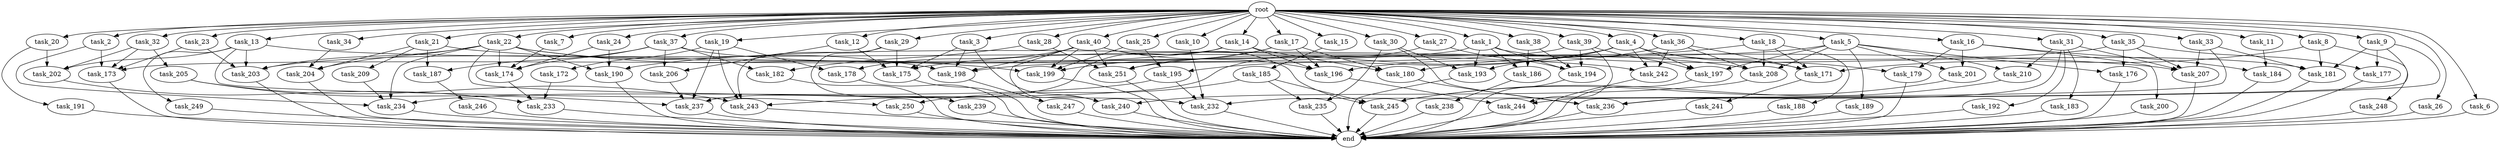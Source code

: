 digraph G {
  root [size="0.000000"];
  task_11 [size="1024.000000"];
  task_234 [size="876173328384.000000"];
  task_239 [size="137438953472.000000"];
  task_233 [size="876173328384.000000"];
  task_185 [size="34359738368.000000"];
  task_2 [size="1024.000000"];
  task_34 [size="1024.000000"];
  task_21 [size="1024.000000"];
  task_193 [size="901943132160.000000"];
  task_23 [size="1024.000000"];
  task_35 [size="1024.000000"];
  task_33 [size="1024.000000"];
  task_176 [size="1279900254208.000000"];
  task_14 [size="1024.000000"];
  task_206 [size="841813590016.000000"];
  task_178 [size="1279900254208.000000"];
  task_3 [size="1024.000000"];
  task_249 [size="420906795008.000000"];
  task_236 [size="1838246002688.000000"];
  task_196 [size="2250562863104.000000"];
  task_187 [size="970662608896.000000"];
  task_203 [size="1529008357376.000000"];
  task_28 [size="1024.000000"];
  task_209 [size="549755813888.000000"];
  task_201 [size="1554778161152.000000"];
  task_22 [size="1024.000000"];
  task_242 [size="1185410973696.000000"];
  task_5 [size="1024.000000"];
  task_171 [size="1262720385024.000000"];
  task_179 [size="910533066752.000000"];
  task_173 [size="936302870528.000000"];
  end [size="0.000000"];
  task_183 [size="214748364800.000000"];
  task_9 [size="1024.000000"];
  task_244 [size="833223655424.000000"];
  task_250 [size="1279900254208.000000"];
  task_27 [size="1024.000000"];
  task_238 [size="695784701952.000000"];
  task_195 [size="764504178688.000000"];
  task_20 [size="1024.000000"];
  task_182 [size="455266533376.000000"];
  task_199 [size="1606317768704.000000"];
  task_37 [size="1024.000000"];
  task_245 [size="2284922601472.000000"];
  task_194 [size="1382979469312.000000"];
  task_247 [size="695784701952.000000"];
  task_204 [size="798863917056.000000"];
  task_198 [size="979252543488.000000"];
  task_246 [size="858993459200.000000"];
  task_40 [size="1024.000000"];
  task_186 [size="214748364800.000000"];
  task_172 [size="858993459200.000000"];
  task_200 [size="695784701952.000000"];
  task_251 [size="1090921693184.000000"];
  task_205 [size="214748364800.000000"];
  task_175 [size="1013612281856.000000"];
  task_202 [size="1056561954816.000000"];
  task_8 [size="1024.000000"];
  task_191 [size="420906795008.000000"];
  task_188 [size="420906795008.000000"];
  task_24 [size="1024.000000"];
  task_232 [size="1460288880640.000000"];
  task_31 [size="1024.000000"];
  task_12 [size="1024.000000"];
  task_32 [size="1024.000000"];
  task_189 [size="858993459200.000000"];
  task_30 [size="1024.000000"];
  task_243 [size="2276332666880.000000"];
  task_10 [size="1024.000000"];
  task_210 [size="1073741824000.000000"];
  task_29 [size="1024.000000"];
  task_241 [size="137438953472.000000"];
  task_1 [size="1024.000000"];
  task_208 [size="2250562863104.000000"];
  task_192 [size="214748364800.000000"];
  task_4 [size="1024.000000"];
  task_13 [size="1024.000000"];
  task_36 [size="1024.000000"];
  task_235 [size="1408749273088.000000"];
  task_16 [size="1024.000000"];
  task_181 [size="1288490188800.000000"];
  task_15 [size="1024.000000"];
  task_39 [size="1024.000000"];
  task_174 [size="850403524608.000000"];
  task_248 [size="77309411328.000000"];
  task_18 [size="1024.000000"];
  task_26 [size="1024.000000"];
  task_180 [size="1700807049216.000000"];
  task_25 [size="1024.000000"];
  task_19 [size="1024.000000"];
  task_207 [size="2044404432896.000000"];
  task_197 [size="1382979469312.000000"];
  task_38 [size="1024.000000"];
  task_184 [size="773094113280.000000"];
  task_17 [size="1024.000000"];
  task_190 [size="1211180777472.000000"];
  task_237 [size="2688649527296.000000"];
  task_240 [size="876173328384.000000"];
  task_6 [size="1024.000000"];
  task_7 [size="1024.000000"];
  task_177 [size="635655159808.000000"];

  root -> task_11 [size="1.000000"];
  root -> task_28 [size="1.000000"];
  root -> task_10 [size="1.000000"];
  root -> task_20 [size="1.000000"];
  root -> task_2 [size="1.000000"];
  root -> task_4 [size="1.000000"];
  root -> task_13 [size="1.000000"];
  root -> task_39 [size="1.000000"];
  root -> task_21 [size="1.000000"];
  root -> task_40 [size="1.000000"];
  root -> task_16 [size="1.000000"];
  root -> task_22 [size="1.000000"];
  root -> task_15 [size="1.000000"];
  root -> task_36 [size="1.000000"];
  root -> task_33 [size="1.000000"];
  root -> task_1 [size="1.000000"];
  root -> task_5 [size="1.000000"];
  root -> task_14 [size="1.000000"];
  root -> task_18 [size="1.000000"];
  root -> task_26 [size="1.000000"];
  root -> task_6 [size="1.000000"];
  root -> task_25 [size="1.000000"];
  root -> task_24 [size="1.000000"];
  root -> task_9 [size="1.000000"];
  root -> task_23 [size="1.000000"];
  root -> task_3 [size="1.000000"];
  root -> task_19 [size="1.000000"];
  root -> task_27 [size="1.000000"];
  root -> task_35 [size="1.000000"];
  root -> task_38 [size="1.000000"];
  root -> task_17 [size="1.000000"];
  root -> task_31 [size="1.000000"];
  root -> task_12 [size="1.000000"];
  root -> task_32 [size="1.000000"];
  root -> task_34 [size="1.000000"];
  root -> task_37 [size="1.000000"];
  root -> task_30 [size="1.000000"];
  root -> task_8 [size="1.000000"];
  root -> task_7 [size="1.000000"];
  root -> task_29 [size="1.000000"];
  task_11 -> task_184 [size="75497472.000000"];
  task_234 -> end [size="1.000000"];
  task_239 -> end [size="1.000000"];
  task_233 -> end [size="1.000000"];
  task_185 -> task_235 [size="838860800.000000"];
  task_185 -> task_250 [size="838860800.000000"];
  task_185 -> task_245 [size="838860800.000000"];
  task_2 -> task_173 [size="536870912.000000"];
  task_2 -> task_234 [size="536870912.000000"];
  task_34 -> task_204 [size="33554432.000000"];
  task_21 -> task_207 [size="536870912.000000"];
  task_21 -> task_209 [size="536870912.000000"];
  task_21 -> task_204 [size="536870912.000000"];
  task_21 -> task_187 [size="536870912.000000"];
  task_193 -> end [size="1.000000"];
  task_23 -> task_173 [size="33554432.000000"];
  task_23 -> task_203 [size="33554432.000000"];
  task_35 -> task_175 [size="411041792.000000"];
  task_35 -> task_176 [size="411041792.000000"];
  task_35 -> task_177 [size="411041792.000000"];
  task_35 -> task_207 [size="411041792.000000"];
  task_33 -> task_207 [size="838860800.000000"];
  task_33 -> task_181 [size="838860800.000000"];
  task_33 -> task_232 [size="838860800.000000"];
  task_176 -> end [size="1.000000"];
  task_14 -> task_196 [size="838860800.000000"];
  task_14 -> task_180 [size="838860800.000000"];
  task_14 -> task_237 [size="838860800.000000"];
  task_14 -> task_203 [size="838860800.000000"];
  task_206 -> task_237 [size="536870912.000000"];
  task_178 -> end [size="1.000000"];
  task_3 -> task_175 [size="33554432.000000"];
  task_3 -> task_198 [size="33554432.000000"];
  task_3 -> task_240 [size="33554432.000000"];
  task_249 -> end [size="1.000000"];
  task_236 -> end [size="1.000000"];
  task_196 -> task_244 [size="301989888.000000"];
  task_187 -> task_246 [size="838860800.000000"];
  task_203 -> end [size="1.000000"];
  task_28 -> task_251 [size="33554432.000000"];
  task_28 -> task_182 [size="33554432.000000"];
  task_209 -> task_234 [size="33554432.000000"];
  task_201 -> task_245 [size="679477248.000000"];
  task_22 -> task_203 [size="209715200.000000"];
  task_22 -> task_234 [size="209715200.000000"];
  task_22 -> task_204 [size="209715200.000000"];
  task_22 -> task_174 [size="209715200.000000"];
  task_22 -> task_198 [size="209715200.000000"];
  task_22 -> task_199 [size="209715200.000000"];
  task_22 -> task_190 [size="209715200.000000"];
  task_22 -> task_232 [size="209715200.000000"];
  task_242 -> end [size="1.000000"];
  task_5 -> task_176 [size="838860800.000000"];
  task_5 -> task_190 [size="838860800.000000"];
  task_5 -> task_201 [size="838860800.000000"];
  task_5 -> task_189 [size="838860800.000000"];
  task_5 -> task_197 [size="838860800.000000"];
  task_5 -> task_210 [size="838860800.000000"];
  task_5 -> task_208 [size="838860800.000000"];
  task_171 -> task_241 [size="134217728.000000"];
  task_179 -> end [size="1.000000"];
  task_173 -> end [size="1.000000"];
  task_183 -> end [size="1.000000"];
  task_9 -> task_244 [size="209715200.000000"];
  task_9 -> task_181 [size="209715200.000000"];
  task_9 -> task_177 [size="209715200.000000"];
  task_9 -> task_236 [size="209715200.000000"];
  task_244 -> end [size="1.000000"];
  task_250 -> end [size="1.000000"];
  task_27 -> task_243 [size="838860800.000000"];
  task_27 -> task_194 [size="838860800.000000"];
  task_238 -> end [size="1.000000"];
  task_195 -> task_234 [size="75497472.000000"];
  task_195 -> task_232 [size="75497472.000000"];
  task_20 -> task_191 [size="411041792.000000"];
  task_20 -> task_202 [size="411041792.000000"];
  task_182 -> end [size="1.000000"];
  task_199 -> end [size="1.000000"];
  task_37 -> task_174 [size="411041792.000000"];
  task_37 -> task_182 [size="411041792.000000"];
  task_37 -> task_208 [size="411041792.000000"];
  task_37 -> task_187 [size="411041792.000000"];
  task_37 -> task_206 [size="411041792.000000"];
  task_245 -> end [size="1.000000"];
  task_194 -> end [size="1.000000"];
  task_247 -> end [size="1.000000"];
  task_204 -> end [size="1.000000"];
  task_198 -> task_247 [size="679477248.000000"];
  task_246 -> end [size="1.000000"];
  task_40 -> task_178 [size="411041792.000000"];
  task_40 -> task_198 [size="411041792.000000"];
  task_40 -> task_240 [size="411041792.000000"];
  task_40 -> task_199 [size="411041792.000000"];
  task_40 -> task_251 [size="411041792.000000"];
  task_40 -> task_245 [size="411041792.000000"];
  task_40 -> task_196 [size="411041792.000000"];
  task_186 -> task_238 [size="679477248.000000"];
  task_172 -> task_233 [size="411041792.000000"];
  task_200 -> end [size="1.000000"];
  task_251 -> end [size="1.000000"];
  task_205 -> task_243 [size="411041792.000000"];
  task_205 -> task_237 [size="411041792.000000"];
  task_175 -> end [size="1.000000"];
  task_202 -> task_233 [size="411041792.000000"];
  task_8 -> task_171 [size="75497472.000000"];
  task_8 -> task_181 [size="75497472.000000"];
  task_8 -> task_248 [size="75497472.000000"];
  task_191 -> end [size="1.000000"];
  task_188 -> end [size="1.000000"];
  task_24 -> task_174 [size="134217728.000000"];
  task_24 -> task_190 [size="134217728.000000"];
  task_232 -> end [size="1.000000"];
  task_31 -> task_207 [size="209715200.000000"];
  task_31 -> task_183 [size="209715200.000000"];
  task_31 -> task_210 [size="209715200.000000"];
  task_31 -> task_236 [size="209715200.000000"];
  task_31 -> task_192 [size="209715200.000000"];
  task_12 -> task_175 [size="411041792.000000"];
  task_12 -> task_206 [size="411041792.000000"];
  task_32 -> task_205 [size="209715200.000000"];
  task_32 -> task_173 [size="209715200.000000"];
  task_32 -> task_202 [size="209715200.000000"];
  task_189 -> end [size="1.000000"];
  task_30 -> task_193 [size="536870912.000000"];
  task_30 -> task_235 [size="536870912.000000"];
  task_30 -> task_236 [size="536870912.000000"];
  task_243 -> end [size="1.000000"];
  task_10 -> task_232 [size="301989888.000000"];
  task_210 -> task_245 [size="301989888.000000"];
  task_29 -> task_175 [size="134217728.000000"];
  task_29 -> task_239 [size="134217728.000000"];
  task_29 -> task_243 [size="134217728.000000"];
  task_241 -> end [size="1.000000"];
  task_1 -> task_186 [size="134217728.000000"];
  task_1 -> task_173 [size="134217728.000000"];
  task_1 -> task_181 [size="134217728.000000"];
  task_1 -> task_194 [size="134217728.000000"];
  task_1 -> task_193 [size="134217728.000000"];
  task_208 -> task_240 [size="411041792.000000"];
  task_192 -> end [size="1.000000"];
  task_4 -> task_179 [size="209715200.000000"];
  task_4 -> task_193 [size="209715200.000000"];
  task_4 -> task_195 [size="209715200.000000"];
  task_4 -> task_242 [size="209715200.000000"];
  task_4 -> task_251 [size="209715200.000000"];
  task_4 -> task_171 [size="209715200.000000"];
  task_4 -> task_197 [size="209715200.000000"];
  task_13 -> task_242 [size="411041792.000000"];
  task_13 -> task_203 [size="411041792.000000"];
  task_13 -> task_202 [size="411041792.000000"];
  task_13 -> task_249 [size="411041792.000000"];
  task_13 -> task_250 [size="411041792.000000"];
  task_36 -> task_242 [size="536870912.000000"];
  task_36 -> task_196 [size="536870912.000000"];
  task_36 -> task_171 [size="536870912.000000"];
  task_36 -> task_208 [size="536870912.000000"];
  task_235 -> end [size="1.000000"];
  task_16 -> task_179 [size="679477248.000000"];
  task_16 -> task_200 [size="679477248.000000"];
  task_16 -> task_201 [size="679477248.000000"];
  task_16 -> task_184 [size="679477248.000000"];
  task_181 -> end [size="1.000000"];
  task_15 -> task_185 [size="33554432.000000"];
  task_39 -> task_244 [size="301989888.000000"];
  task_39 -> task_197 [size="301989888.000000"];
  task_39 -> task_194 [size="301989888.000000"];
  task_39 -> task_198 [size="301989888.000000"];
  task_174 -> task_233 [size="33554432.000000"];
  task_248 -> end [size="1.000000"];
  task_18 -> task_171 [size="411041792.000000"];
  task_18 -> task_188 [size="411041792.000000"];
  task_18 -> task_180 [size="411041792.000000"];
  task_18 -> task_208 [size="411041792.000000"];
  task_26 -> end [size="1.000000"];
  task_180 -> task_236 [size="838860800.000000"];
  task_25 -> task_199 [size="536870912.000000"];
  task_25 -> task_195 [size="536870912.000000"];
  task_19 -> task_172 [size="838860800.000000"];
  task_19 -> task_243 [size="838860800.000000"];
  task_19 -> task_178 [size="838860800.000000"];
  task_19 -> task_237 [size="838860800.000000"];
  task_207 -> end [size="1.000000"];
  task_197 -> end [size="1.000000"];
  task_38 -> task_186 [size="75497472.000000"];
  task_38 -> task_194 [size="75497472.000000"];
  task_184 -> end [size="1.000000"];
  task_17 -> task_199 [size="411041792.000000"];
  task_17 -> task_196 [size="411041792.000000"];
  task_17 -> task_180 [size="411041792.000000"];
  task_17 -> task_251 [size="411041792.000000"];
  task_190 -> end [size="1.000000"];
  task_237 -> end [size="1.000000"];
  task_240 -> end [size="1.000000"];
  task_6 -> end [size="1.000000"];
  task_7 -> task_174 [size="75497472.000000"];
  task_177 -> end [size="1.000000"];
}
